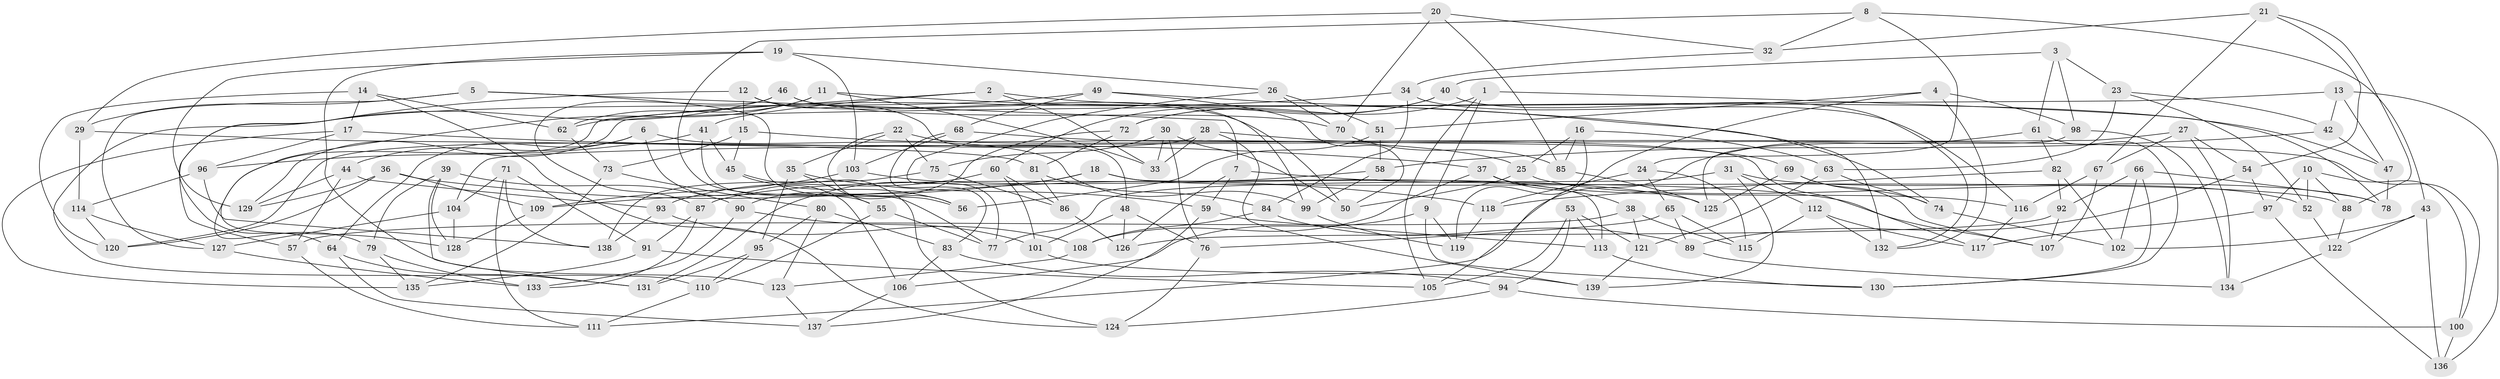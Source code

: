 // coarse degree distribution, {11: 0.061224489795918366, 4: 0.8469387755102041, 7: 0.01020408163265306, 12: 0.01020408163265306, 3: 0.04081632653061224, 9: 0.01020408163265306, 10: 0.01020408163265306, 6: 0.01020408163265306}
// Generated by graph-tools (version 1.1) at 2025/54/03/04/25 22:54:03]
// undirected, 139 vertices, 278 edges
graph export_dot {
  node [color=gray90,style=filled];
  1;
  2;
  3;
  4;
  5;
  6;
  7;
  8;
  9;
  10;
  11;
  12;
  13;
  14;
  15;
  16;
  17;
  18;
  19;
  20;
  21;
  22;
  23;
  24;
  25;
  26;
  27;
  28;
  29;
  30;
  31;
  32;
  33;
  34;
  35;
  36;
  37;
  38;
  39;
  40;
  41;
  42;
  43;
  44;
  45;
  46;
  47;
  48;
  49;
  50;
  51;
  52;
  53;
  54;
  55;
  56;
  57;
  58;
  59;
  60;
  61;
  62;
  63;
  64;
  65;
  66;
  67;
  68;
  69;
  70;
  71;
  72;
  73;
  74;
  75;
  76;
  77;
  78;
  79;
  80;
  81;
  82;
  83;
  84;
  85;
  86;
  87;
  88;
  89;
  90;
  91;
  92;
  93;
  94;
  95;
  96;
  97;
  98;
  99;
  100;
  101;
  102;
  103;
  104;
  105;
  106;
  107;
  108;
  109;
  110;
  111;
  112;
  113;
  114;
  115;
  116;
  117;
  118;
  119;
  120;
  121;
  122;
  123;
  124;
  125;
  126;
  127;
  128;
  129;
  130;
  131;
  132;
  133;
  134;
  135;
  136;
  137;
  138;
  139;
  1 -- 72;
  1 -- 78;
  1 -- 105;
  1 -- 9;
  2 -- 41;
  2 -- 33;
  2 -- 47;
  2 -- 79;
  3 -- 23;
  3 -- 61;
  3 -- 40;
  3 -- 98;
  4 -- 51;
  4 -- 105;
  4 -- 98;
  4 -- 132;
  5 -- 7;
  5 -- 56;
  5 -- 29;
  5 -- 127;
  6 -- 64;
  6 -- 44;
  6 -- 106;
  6 -- 99;
  7 -- 59;
  7 -- 107;
  7 -- 126;
  8 -- 32;
  8 -- 43;
  8 -- 55;
  8 -- 24;
  9 -- 130;
  9 -- 119;
  9 -- 106;
  10 -- 97;
  10 -- 52;
  10 -- 88;
  10 -- 100;
  11 -- 62;
  11 -- 33;
  11 -- 74;
  11 -- 128;
  12 -- 64;
  12 -- 50;
  12 -- 48;
  12 -- 15;
  13 -- 136;
  13 -- 47;
  13 -- 42;
  13 -- 129;
  14 -- 17;
  14 -- 124;
  14 -- 120;
  14 -- 62;
  15 -- 73;
  15 -- 45;
  15 -- 25;
  16 -- 85;
  16 -- 25;
  16 -- 119;
  16 -- 63;
  17 -- 96;
  17 -- 37;
  17 -- 135;
  18 -- 131;
  18 -- 109;
  18 -- 113;
  18 -- 88;
  19 -- 123;
  19 -- 103;
  19 -- 26;
  19 -- 129;
  20 -- 29;
  20 -- 32;
  20 -- 85;
  20 -- 70;
  21 -- 88;
  21 -- 67;
  21 -- 32;
  21 -- 54;
  22 -- 75;
  22 -- 35;
  22 -- 117;
  22 -- 56;
  23 -- 52;
  23 -- 63;
  23 -- 42;
  24 -- 115;
  24 -- 65;
  24 -- 118;
  25 -- 52;
  25 -- 50;
  26 -- 77;
  26 -- 51;
  26 -- 70;
  27 -- 54;
  27 -- 67;
  27 -- 134;
  27 -- 104;
  28 -- 120;
  28 -- 69;
  28 -- 139;
  28 -- 33;
  29 -- 114;
  29 -- 81;
  30 -- 33;
  30 -- 50;
  30 -- 76;
  30 -- 75;
  31 -- 112;
  31 -- 139;
  31 -- 77;
  31 -- 78;
  32 -- 34;
  34 -- 62;
  34 -- 116;
  34 -- 84;
  35 -- 95;
  35 -- 55;
  35 -- 59;
  36 -- 120;
  36 -- 118;
  36 -- 109;
  36 -- 129;
  37 -- 38;
  37 -- 116;
  37 -- 108;
  38 -- 115;
  38 -- 121;
  38 -- 57;
  39 -- 79;
  39 -- 90;
  39 -- 128;
  39 -- 131;
  40 -- 132;
  40 -- 72;
  40 -- 60;
  41 -- 45;
  41 -- 96;
  41 -- 77;
  42 -- 58;
  42 -- 47;
  43 -- 136;
  43 -- 122;
  43 -- 102;
  44 -- 93;
  44 -- 129;
  44 -- 57;
  45 -- 124;
  45 -- 56;
  46 -- 99;
  46 -- 57;
  46 -- 70;
  46 -- 87;
  47 -- 78;
  48 -- 76;
  48 -- 126;
  48 -- 101;
  49 -- 110;
  49 -- 50;
  49 -- 68;
  49 -- 132;
  51 -- 56;
  51 -- 58;
  52 -- 122;
  53 -- 105;
  53 -- 94;
  53 -- 113;
  53 -- 121;
  54 -- 97;
  54 -- 89;
  55 -- 110;
  55 -- 77;
  57 -- 111;
  58 -- 87;
  58 -- 99;
  59 -- 137;
  59 -- 113;
  60 -- 86;
  60 -- 93;
  60 -- 101;
  61 -- 111;
  61 -- 82;
  61 -- 130;
  62 -- 73;
  63 -- 121;
  63 -- 74;
  64 -- 131;
  64 -- 137;
  65 -- 76;
  65 -- 115;
  65 -- 89;
  66 -- 92;
  66 -- 102;
  66 -- 130;
  66 -- 78;
  67 -- 116;
  67 -- 107;
  68 -- 103;
  68 -- 83;
  68 -- 100;
  69 -- 107;
  69 -- 125;
  69 -- 74;
  70 -- 85;
  71 -- 111;
  71 -- 91;
  71 -- 104;
  71 -- 138;
  72 -- 90;
  72 -- 81;
  73 -- 80;
  73 -- 135;
  74 -- 102;
  75 -- 138;
  75 -- 86;
  76 -- 124;
  79 -- 133;
  79 -- 135;
  80 -- 95;
  80 -- 123;
  80 -- 83;
  81 -- 86;
  81 -- 84;
  82 -- 92;
  82 -- 102;
  82 -- 118;
  83 -- 106;
  83 -- 94;
  84 -- 89;
  84 -- 108;
  85 -- 125;
  86 -- 126;
  87 -- 133;
  87 -- 91;
  88 -- 122;
  89 -- 134;
  90 -- 133;
  90 -- 101;
  91 -- 105;
  91 -- 135;
  92 -- 107;
  92 -- 126;
  93 -- 138;
  93 -- 108;
  94 -- 100;
  94 -- 124;
  95 -- 110;
  95 -- 131;
  96 -- 138;
  96 -- 114;
  97 -- 117;
  97 -- 136;
  98 -- 125;
  98 -- 134;
  99 -- 119;
  100 -- 136;
  101 -- 139;
  103 -- 109;
  103 -- 125;
  104 -- 127;
  104 -- 128;
  106 -- 137;
  108 -- 123;
  109 -- 128;
  110 -- 111;
  112 -- 132;
  112 -- 117;
  112 -- 115;
  113 -- 130;
  114 -- 120;
  114 -- 127;
  116 -- 117;
  118 -- 119;
  121 -- 139;
  122 -- 134;
  123 -- 137;
  127 -- 133;
}
